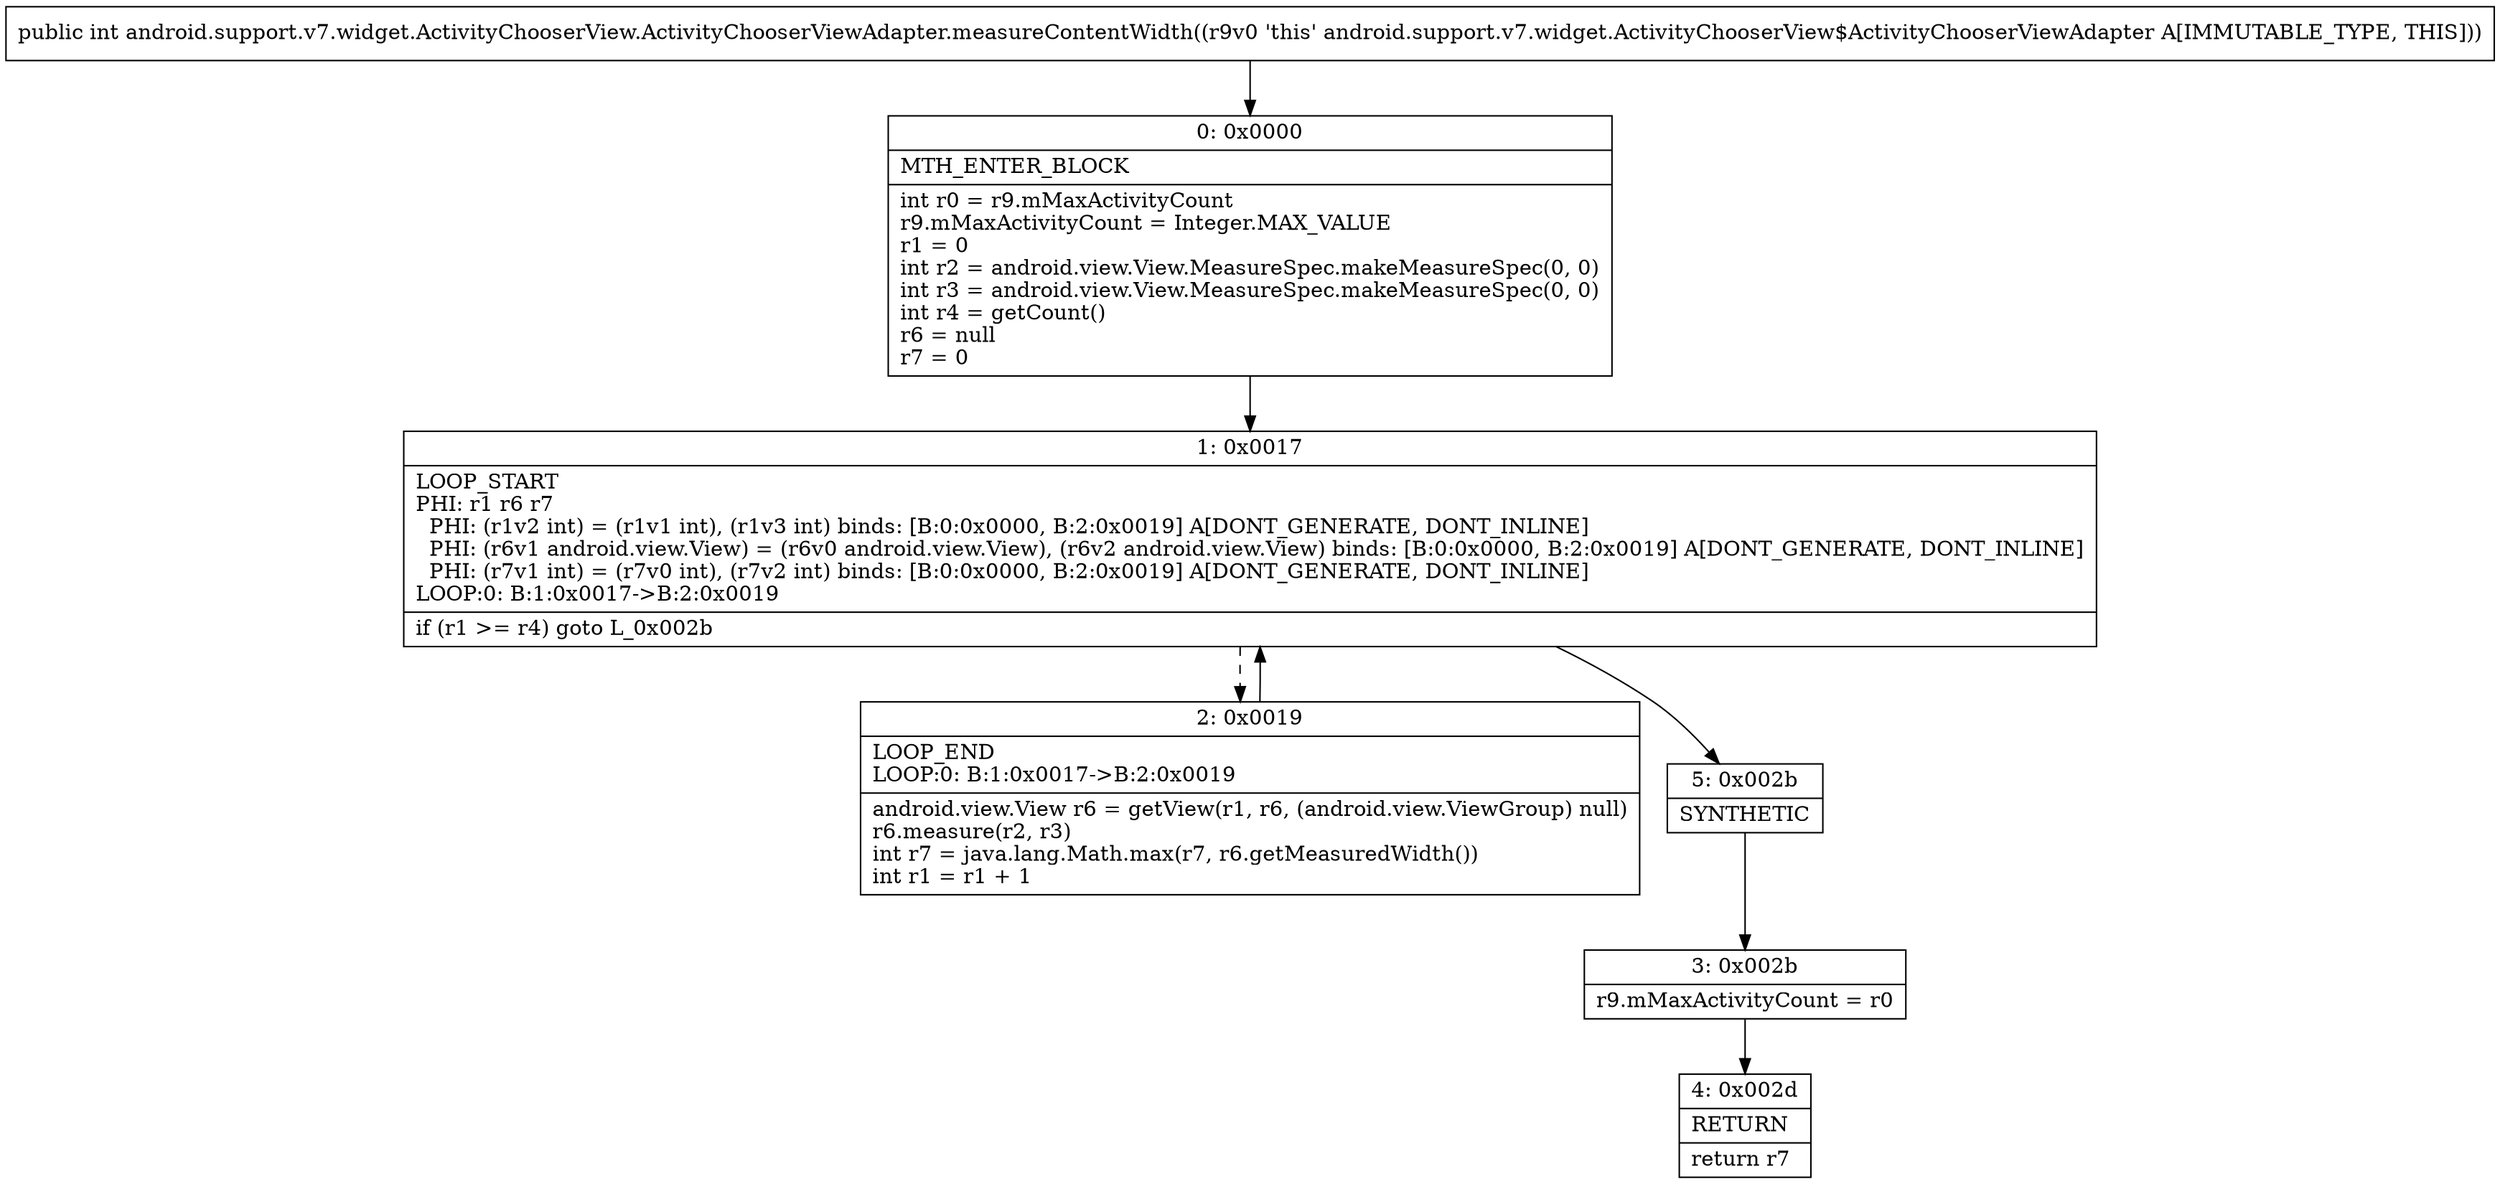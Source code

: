digraph "CFG forandroid.support.v7.widget.ActivityChooserView.ActivityChooserViewAdapter.measureContentWidth()I" {
Node_0 [shape=record,label="{0\:\ 0x0000|MTH_ENTER_BLOCK\l|int r0 = r9.mMaxActivityCount\lr9.mMaxActivityCount = Integer.MAX_VALUE\lr1 = 0\lint r2 = android.view.View.MeasureSpec.makeMeasureSpec(0, 0)\lint r3 = android.view.View.MeasureSpec.makeMeasureSpec(0, 0)\lint r4 = getCount()\lr6 = null\lr7 = 0\l}"];
Node_1 [shape=record,label="{1\:\ 0x0017|LOOP_START\lPHI: r1 r6 r7 \l  PHI: (r1v2 int) = (r1v1 int), (r1v3 int) binds: [B:0:0x0000, B:2:0x0019] A[DONT_GENERATE, DONT_INLINE]\l  PHI: (r6v1 android.view.View) = (r6v0 android.view.View), (r6v2 android.view.View) binds: [B:0:0x0000, B:2:0x0019] A[DONT_GENERATE, DONT_INLINE]\l  PHI: (r7v1 int) = (r7v0 int), (r7v2 int) binds: [B:0:0x0000, B:2:0x0019] A[DONT_GENERATE, DONT_INLINE]\lLOOP:0: B:1:0x0017\-\>B:2:0x0019\l|if (r1 \>= r4) goto L_0x002b\l}"];
Node_2 [shape=record,label="{2\:\ 0x0019|LOOP_END\lLOOP:0: B:1:0x0017\-\>B:2:0x0019\l|android.view.View r6 = getView(r1, r6, (android.view.ViewGroup) null)\lr6.measure(r2, r3)\lint r7 = java.lang.Math.max(r7, r6.getMeasuredWidth())\lint r1 = r1 + 1\l}"];
Node_3 [shape=record,label="{3\:\ 0x002b|r9.mMaxActivityCount = r0\l}"];
Node_4 [shape=record,label="{4\:\ 0x002d|RETURN\l|return r7\l}"];
Node_5 [shape=record,label="{5\:\ 0x002b|SYNTHETIC\l}"];
MethodNode[shape=record,label="{public int android.support.v7.widget.ActivityChooserView.ActivityChooserViewAdapter.measureContentWidth((r9v0 'this' android.support.v7.widget.ActivityChooserView$ActivityChooserViewAdapter A[IMMUTABLE_TYPE, THIS])) }"];
MethodNode -> Node_0;
Node_0 -> Node_1;
Node_1 -> Node_2[style=dashed];
Node_1 -> Node_5;
Node_2 -> Node_1;
Node_3 -> Node_4;
Node_5 -> Node_3;
}

